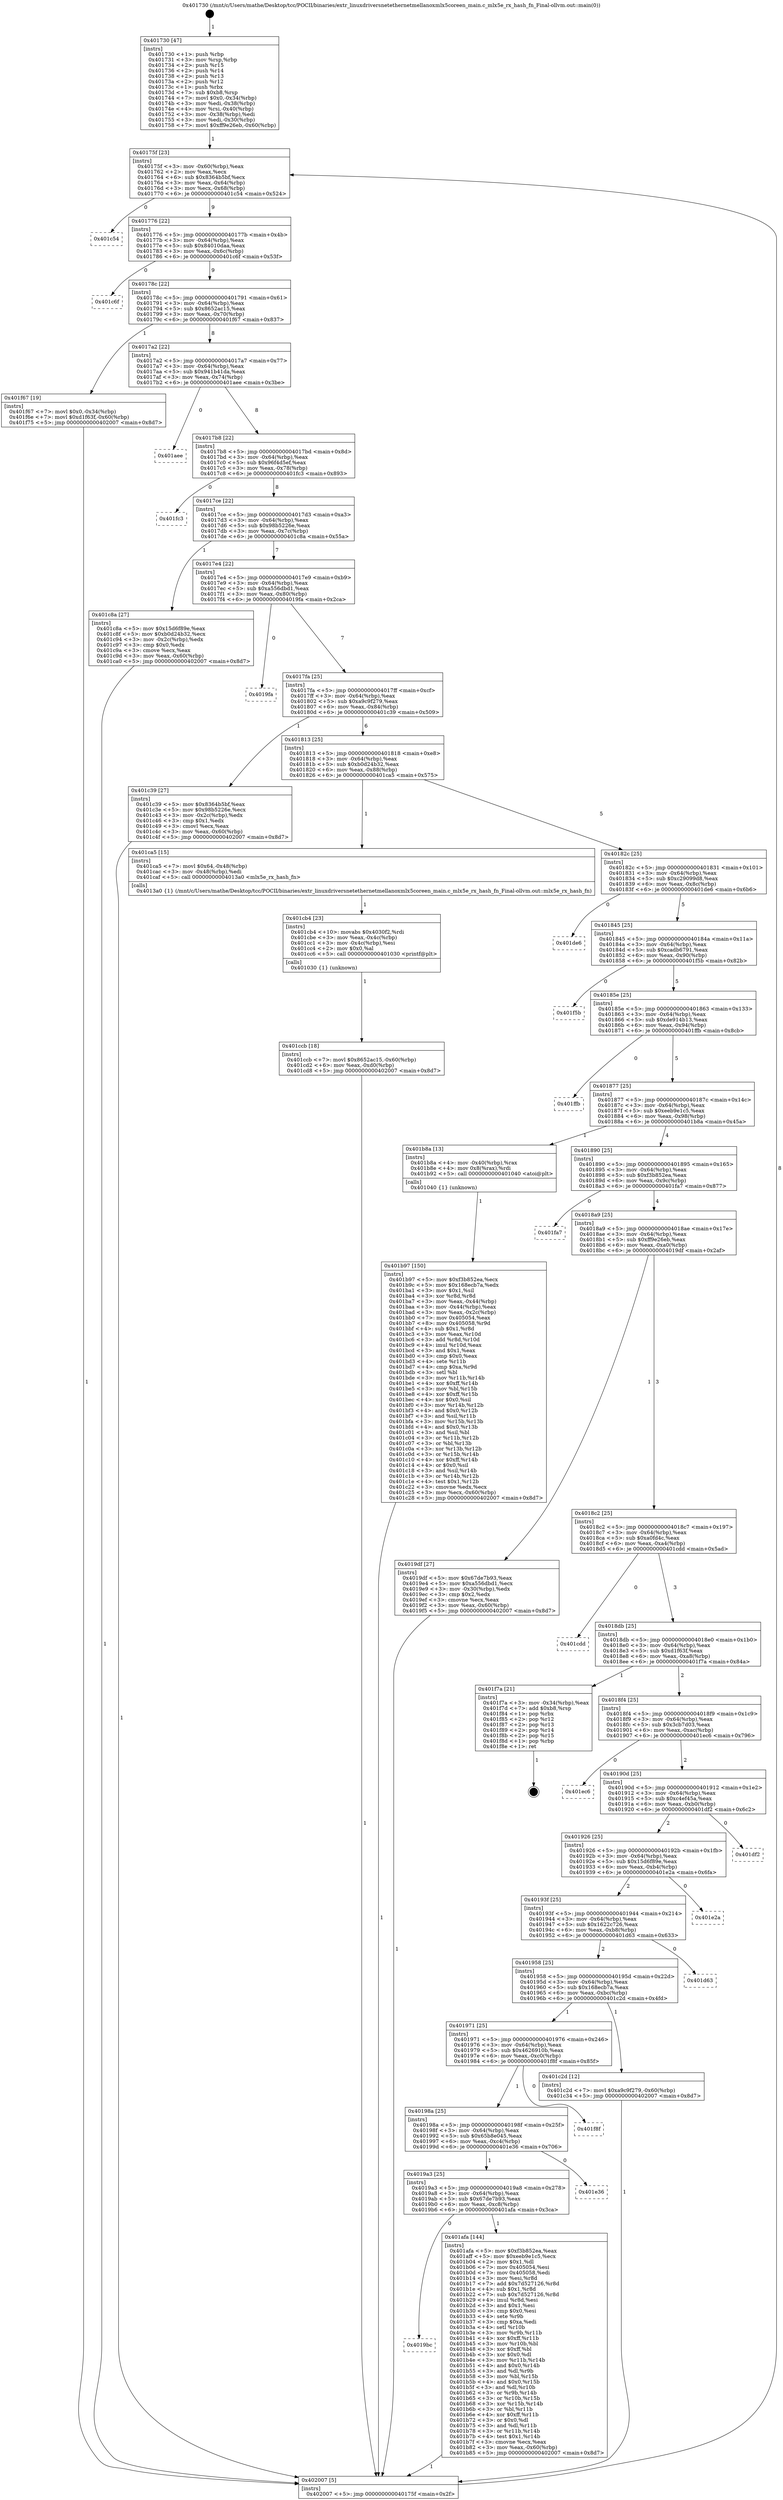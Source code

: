 digraph "0x401730" {
  label = "0x401730 (/mnt/c/Users/mathe/Desktop/tcc/POCII/binaries/extr_linuxdriversnetethernetmellanoxmlx5coreen_main.c_mlx5e_rx_hash_fn_Final-ollvm.out::main(0))"
  labelloc = "t"
  node[shape=record]

  Entry [label="",width=0.3,height=0.3,shape=circle,fillcolor=black,style=filled]
  "0x40175f" [label="{
     0x40175f [23]\l
     | [instrs]\l
     &nbsp;&nbsp;0x40175f \<+3\>: mov -0x60(%rbp),%eax\l
     &nbsp;&nbsp;0x401762 \<+2\>: mov %eax,%ecx\l
     &nbsp;&nbsp;0x401764 \<+6\>: sub $0x8364b5bf,%ecx\l
     &nbsp;&nbsp;0x40176a \<+3\>: mov %eax,-0x64(%rbp)\l
     &nbsp;&nbsp;0x40176d \<+3\>: mov %ecx,-0x68(%rbp)\l
     &nbsp;&nbsp;0x401770 \<+6\>: je 0000000000401c54 \<main+0x524\>\l
  }"]
  "0x401c54" [label="{
     0x401c54\l
  }", style=dashed]
  "0x401776" [label="{
     0x401776 [22]\l
     | [instrs]\l
     &nbsp;&nbsp;0x401776 \<+5\>: jmp 000000000040177b \<main+0x4b\>\l
     &nbsp;&nbsp;0x40177b \<+3\>: mov -0x64(%rbp),%eax\l
     &nbsp;&nbsp;0x40177e \<+5\>: sub $0x84010daa,%eax\l
     &nbsp;&nbsp;0x401783 \<+3\>: mov %eax,-0x6c(%rbp)\l
     &nbsp;&nbsp;0x401786 \<+6\>: je 0000000000401c6f \<main+0x53f\>\l
  }"]
  Exit [label="",width=0.3,height=0.3,shape=circle,fillcolor=black,style=filled,peripheries=2]
  "0x401c6f" [label="{
     0x401c6f\l
  }", style=dashed]
  "0x40178c" [label="{
     0x40178c [22]\l
     | [instrs]\l
     &nbsp;&nbsp;0x40178c \<+5\>: jmp 0000000000401791 \<main+0x61\>\l
     &nbsp;&nbsp;0x401791 \<+3\>: mov -0x64(%rbp),%eax\l
     &nbsp;&nbsp;0x401794 \<+5\>: sub $0x8652ac15,%eax\l
     &nbsp;&nbsp;0x401799 \<+3\>: mov %eax,-0x70(%rbp)\l
     &nbsp;&nbsp;0x40179c \<+6\>: je 0000000000401f67 \<main+0x837\>\l
  }"]
  "0x401ccb" [label="{
     0x401ccb [18]\l
     | [instrs]\l
     &nbsp;&nbsp;0x401ccb \<+7\>: movl $0x8652ac15,-0x60(%rbp)\l
     &nbsp;&nbsp;0x401cd2 \<+6\>: mov %eax,-0xd0(%rbp)\l
     &nbsp;&nbsp;0x401cd8 \<+5\>: jmp 0000000000402007 \<main+0x8d7\>\l
  }"]
  "0x401f67" [label="{
     0x401f67 [19]\l
     | [instrs]\l
     &nbsp;&nbsp;0x401f67 \<+7\>: movl $0x0,-0x34(%rbp)\l
     &nbsp;&nbsp;0x401f6e \<+7\>: movl $0xd1f63f,-0x60(%rbp)\l
     &nbsp;&nbsp;0x401f75 \<+5\>: jmp 0000000000402007 \<main+0x8d7\>\l
  }"]
  "0x4017a2" [label="{
     0x4017a2 [22]\l
     | [instrs]\l
     &nbsp;&nbsp;0x4017a2 \<+5\>: jmp 00000000004017a7 \<main+0x77\>\l
     &nbsp;&nbsp;0x4017a7 \<+3\>: mov -0x64(%rbp),%eax\l
     &nbsp;&nbsp;0x4017aa \<+5\>: sub $0x941b41da,%eax\l
     &nbsp;&nbsp;0x4017af \<+3\>: mov %eax,-0x74(%rbp)\l
     &nbsp;&nbsp;0x4017b2 \<+6\>: je 0000000000401aee \<main+0x3be\>\l
  }"]
  "0x401cb4" [label="{
     0x401cb4 [23]\l
     | [instrs]\l
     &nbsp;&nbsp;0x401cb4 \<+10\>: movabs $0x4030f2,%rdi\l
     &nbsp;&nbsp;0x401cbe \<+3\>: mov %eax,-0x4c(%rbp)\l
     &nbsp;&nbsp;0x401cc1 \<+3\>: mov -0x4c(%rbp),%esi\l
     &nbsp;&nbsp;0x401cc4 \<+2\>: mov $0x0,%al\l
     &nbsp;&nbsp;0x401cc6 \<+5\>: call 0000000000401030 \<printf@plt\>\l
     | [calls]\l
     &nbsp;&nbsp;0x401030 \{1\} (unknown)\l
  }"]
  "0x401aee" [label="{
     0x401aee\l
  }", style=dashed]
  "0x4017b8" [label="{
     0x4017b8 [22]\l
     | [instrs]\l
     &nbsp;&nbsp;0x4017b8 \<+5\>: jmp 00000000004017bd \<main+0x8d\>\l
     &nbsp;&nbsp;0x4017bd \<+3\>: mov -0x64(%rbp),%eax\l
     &nbsp;&nbsp;0x4017c0 \<+5\>: sub $0x96f4d5ef,%eax\l
     &nbsp;&nbsp;0x4017c5 \<+3\>: mov %eax,-0x78(%rbp)\l
     &nbsp;&nbsp;0x4017c8 \<+6\>: je 0000000000401fc3 \<main+0x893\>\l
  }"]
  "0x401b97" [label="{
     0x401b97 [150]\l
     | [instrs]\l
     &nbsp;&nbsp;0x401b97 \<+5\>: mov $0xf3b852ea,%ecx\l
     &nbsp;&nbsp;0x401b9c \<+5\>: mov $0x168ecb7a,%edx\l
     &nbsp;&nbsp;0x401ba1 \<+3\>: mov $0x1,%sil\l
     &nbsp;&nbsp;0x401ba4 \<+3\>: xor %r8d,%r8d\l
     &nbsp;&nbsp;0x401ba7 \<+3\>: mov %eax,-0x44(%rbp)\l
     &nbsp;&nbsp;0x401baa \<+3\>: mov -0x44(%rbp),%eax\l
     &nbsp;&nbsp;0x401bad \<+3\>: mov %eax,-0x2c(%rbp)\l
     &nbsp;&nbsp;0x401bb0 \<+7\>: mov 0x405054,%eax\l
     &nbsp;&nbsp;0x401bb7 \<+8\>: mov 0x405058,%r9d\l
     &nbsp;&nbsp;0x401bbf \<+4\>: sub $0x1,%r8d\l
     &nbsp;&nbsp;0x401bc3 \<+3\>: mov %eax,%r10d\l
     &nbsp;&nbsp;0x401bc6 \<+3\>: add %r8d,%r10d\l
     &nbsp;&nbsp;0x401bc9 \<+4\>: imul %r10d,%eax\l
     &nbsp;&nbsp;0x401bcd \<+3\>: and $0x1,%eax\l
     &nbsp;&nbsp;0x401bd0 \<+3\>: cmp $0x0,%eax\l
     &nbsp;&nbsp;0x401bd3 \<+4\>: sete %r11b\l
     &nbsp;&nbsp;0x401bd7 \<+4\>: cmp $0xa,%r9d\l
     &nbsp;&nbsp;0x401bdb \<+3\>: setl %bl\l
     &nbsp;&nbsp;0x401bde \<+3\>: mov %r11b,%r14b\l
     &nbsp;&nbsp;0x401be1 \<+4\>: xor $0xff,%r14b\l
     &nbsp;&nbsp;0x401be5 \<+3\>: mov %bl,%r15b\l
     &nbsp;&nbsp;0x401be8 \<+4\>: xor $0xff,%r15b\l
     &nbsp;&nbsp;0x401bec \<+4\>: xor $0x0,%sil\l
     &nbsp;&nbsp;0x401bf0 \<+3\>: mov %r14b,%r12b\l
     &nbsp;&nbsp;0x401bf3 \<+4\>: and $0x0,%r12b\l
     &nbsp;&nbsp;0x401bf7 \<+3\>: and %sil,%r11b\l
     &nbsp;&nbsp;0x401bfa \<+3\>: mov %r15b,%r13b\l
     &nbsp;&nbsp;0x401bfd \<+4\>: and $0x0,%r13b\l
     &nbsp;&nbsp;0x401c01 \<+3\>: and %sil,%bl\l
     &nbsp;&nbsp;0x401c04 \<+3\>: or %r11b,%r12b\l
     &nbsp;&nbsp;0x401c07 \<+3\>: or %bl,%r13b\l
     &nbsp;&nbsp;0x401c0a \<+3\>: xor %r13b,%r12b\l
     &nbsp;&nbsp;0x401c0d \<+3\>: or %r15b,%r14b\l
     &nbsp;&nbsp;0x401c10 \<+4\>: xor $0xff,%r14b\l
     &nbsp;&nbsp;0x401c14 \<+4\>: or $0x0,%sil\l
     &nbsp;&nbsp;0x401c18 \<+3\>: and %sil,%r14b\l
     &nbsp;&nbsp;0x401c1b \<+3\>: or %r14b,%r12b\l
     &nbsp;&nbsp;0x401c1e \<+4\>: test $0x1,%r12b\l
     &nbsp;&nbsp;0x401c22 \<+3\>: cmovne %edx,%ecx\l
     &nbsp;&nbsp;0x401c25 \<+3\>: mov %ecx,-0x60(%rbp)\l
     &nbsp;&nbsp;0x401c28 \<+5\>: jmp 0000000000402007 \<main+0x8d7\>\l
  }"]
  "0x401fc3" [label="{
     0x401fc3\l
  }", style=dashed]
  "0x4017ce" [label="{
     0x4017ce [22]\l
     | [instrs]\l
     &nbsp;&nbsp;0x4017ce \<+5\>: jmp 00000000004017d3 \<main+0xa3\>\l
     &nbsp;&nbsp;0x4017d3 \<+3\>: mov -0x64(%rbp),%eax\l
     &nbsp;&nbsp;0x4017d6 \<+5\>: sub $0x98b5226e,%eax\l
     &nbsp;&nbsp;0x4017db \<+3\>: mov %eax,-0x7c(%rbp)\l
     &nbsp;&nbsp;0x4017de \<+6\>: je 0000000000401c8a \<main+0x55a\>\l
  }"]
  "0x4019bc" [label="{
     0x4019bc\l
  }", style=dashed]
  "0x401c8a" [label="{
     0x401c8a [27]\l
     | [instrs]\l
     &nbsp;&nbsp;0x401c8a \<+5\>: mov $0x15d6f89e,%eax\l
     &nbsp;&nbsp;0x401c8f \<+5\>: mov $0xb0d24b32,%ecx\l
     &nbsp;&nbsp;0x401c94 \<+3\>: mov -0x2c(%rbp),%edx\l
     &nbsp;&nbsp;0x401c97 \<+3\>: cmp $0x0,%edx\l
     &nbsp;&nbsp;0x401c9a \<+3\>: cmove %ecx,%eax\l
     &nbsp;&nbsp;0x401c9d \<+3\>: mov %eax,-0x60(%rbp)\l
     &nbsp;&nbsp;0x401ca0 \<+5\>: jmp 0000000000402007 \<main+0x8d7\>\l
  }"]
  "0x4017e4" [label="{
     0x4017e4 [22]\l
     | [instrs]\l
     &nbsp;&nbsp;0x4017e4 \<+5\>: jmp 00000000004017e9 \<main+0xb9\>\l
     &nbsp;&nbsp;0x4017e9 \<+3\>: mov -0x64(%rbp),%eax\l
     &nbsp;&nbsp;0x4017ec \<+5\>: sub $0xa556dbd1,%eax\l
     &nbsp;&nbsp;0x4017f1 \<+3\>: mov %eax,-0x80(%rbp)\l
     &nbsp;&nbsp;0x4017f4 \<+6\>: je 00000000004019fa \<main+0x2ca\>\l
  }"]
  "0x401afa" [label="{
     0x401afa [144]\l
     | [instrs]\l
     &nbsp;&nbsp;0x401afa \<+5\>: mov $0xf3b852ea,%eax\l
     &nbsp;&nbsp;0x401aff \<+5\>: mov $0xeeb9e1c5,%ecx\l
     &nbsp;&nbsp;0x401b04 \<+2\>: mov $0x1,%dl\l
     &nbsp;&nbsp;0x401b06 \<+7\>: mov 0x405054,%esi\l
     &nbsp;&nbsp;0x401b0d \<+7\>: mov 0x405058,%edi\l
     &nbsp;&nbsp;0x401b14 \<+3\>: mov %esi,%r8d\l
     &nbsp;&nbsp;0x401b17 \<+7\>: add $0x7d527126,%r8d\l
     &nbsp;&nbsp;0x401b1e \<+4\>: sub $0x1,%r8d\l
     &nbsp;&nbsp;0x401b22 \<+7\>: sub $0x7d527126,%r8d\l
     &nbsp;&nbsp;0x401b29 \<+4\>: imul %r8d,%esi\l
     &nbsp;&nbsp;0x401b2d \<+3\>: and $0x1,%esi\l
     &nbsp;&nbsp;0x401b30 \<+3\>: cmp $0x0,%esi\l
     &nbsp;&nbsp;0x401b33 \<+4\>: sete %r9b\l
     &nbsp;&nbsp;0x401b37 \<+3\>: cmp $0xa,%edi\l
     &nbsp;&nbsp;0x401b3a \<+4\>: setl %r10b\l
     &nbsp;&nbsp;0x401b3e \<+3\>: mov %r9b,%r11b\l
     &nbsp;&nbsp;0x401b41 \<+4\>: xor $0xff,%r11b\l
     &nbsp;&nbsp;0x401b45 \<+3\>: mov %r10b,%bl\l
     &nbsp;&nbsp;0x401b48 \<+3\>: xor $0xff,%bl\l
     &nbsp;&nbsp;0x401b4b \<+3\>: xor $0x0,%dl\l
     &nbsp;&nbsp;0x401b4e \<+3\>: mov %r11b,%r14b\l
     &nbsp;&nbsp;0x401b51 \<+4\>: and $0x0,%r14b\l
     &nbsp;&nbsp;0x401b55 \<+3\>: and %dl,%r9b\l
     &nbsp;&nbsp;0x401b58 \<+3\>: mov %bl,%r15b\l
     &nbsp;&nbsp;0x401b5b \<+4\>: and $0x0,%r15b\l
     &nbsp;&nbsp;0x401b5f \<+3\>: and %dl,%r10b\l
     &nbsp;&nbsp;0x401b62 \<+3\>: or %r9b,%r14b\l
     &nbsp;&nbsp;0x401b65 \<+3\>: or %r10b,%r15b\l
     &nbsp;&nbsp;0x401b68 \<+3\>: xor %r15b,%r14b\l
     &nbsp;&nbsp;0x401b6b \<+3\>: or %bl,%r11b\l
     &nbsp;&nbsp;0x401b6e \<+4\>: xor $0xff,%r11b\l
     &nbsp;&nbsp;0x401b72 \<+3\>: or $0x0,%dl\l
     &nbsp;&nbsp;0x401b75 \<+3\>: and %dl,%r11b\l
     &nbsp;&nbsp;0x401b78 \<+3\>: or %r11b,%r14b\l
     &nbsp;&nbsp;0x401b7b \<+4\>: test $0x1,%r14b\l
     &nbsp;&nbsp;0x401b7f \<+3\>: cmovne %ecx,%eax\l
     &nbsp;&nbsp;0x401b82 \<+3\>: mov %eax,-0x60(%rbp)\l
     &nbsp;&nbsp;0x401b85 \<+5\>: jmp 0000000000402007 \<main+0x8d7\>\l
  }"]
  "0x4019fa" [label="{
     0x4019fa\l
  }", style=dashed]
  "0x4017fa" [label="{
     0x4017fa [25]\l
     | [instrs]\l
     &nbsp;&nbsp;0x4017fa \<+5\>: jmp 00000000004017ff \<main+0xcf\>\l
     &nbsp;&nbsp;0x4017ff \<+3\>: mov -0x64(%rbp),%eax\l
     &nbsp;&nbsp;0x401802 \<+5\>: sub $0xa9c9f279,%eax\l
     &nbsp;&nbsp;0x401807 \<+6\>: mov %eax,-0x84(%rbp)\l
     &nbsp;&nbsp;0x40180d \<+6\>: je 0000000000401c39 \<main+0x509\>\l
  }"]
  "0x4019a3" [label="{
     0x4019a3 [25]\l
     | [instrs]\l
     &nbsp;&nbsp;0x4019a3 \<+5\>: jmp 00000000004019a8 \<main+0x278\>\l
     &nbsp;&nbsp;0x4019a8 \<+3\>: mov -0x64(%rbp),%eax\l
     &nbsp;&nbsp;0x4019ab \<+5\>: sub $0x67de7b93,%eax\l
     &nbsp;&nbsp;0x4019b0 \<+6\>: mov %eax,-0xc8(%rbp)\l
     &nbsp;&nbsp;0x4019b6 \<+6\>: je 0000000000401afa \<main+0x3ca\>\l
  }"]
  "0x401c39" [label="{
     0x401c39 [27]\l
     | [instrs]\l
     &nbsp;&nbsp;0x401c39 \<+5\>: mov $0x8364b5bf,%eax\l
     &nbsp;&nbsp;0x401c3e \<+5\>: mov $0x98b5226e,%ecx\l
     &nbsp;&nbsp;0x401c43 \<+3\>: mov -0x2c(%rbp),%edx\l
     &nbsp;&nbsp;0x401c46 \<+3\>: cmp $0x1,%edx\l
     &nbsp;&nbsp;0x401c49 \<+3\>: cmovl %ecx,%eax\l
     &nbsp;&nbsp;0x401c4c \<+3\>: mov %eax,-0x60(%rbp)\l
     &nbsp;&nbsp;0x401c4f \<+5\>: jmp 0000000000402007 \<main+0x8d7\>\l
  }"]
  "0x401813" [label="{
     0x401813 [25]\l
     | [instrs]\l
     &nbsp;&nbsp;0x401813 \<+5\>: jmp 0000000000401818 \<main+0xe8\>\l
     &nbsp;&nbsp;0x401818 \<+3\>: mov -0x64(%rbp),%eax\l
     &nbsp;&nbsp;0x40181b \<+5\>: sub $0xb0d24b32,%eax\l
     &nbsp;&nbsp;0x401820 \<+6\>: mov %eax,-0x88(%rbp)\l
     &nbsp;&nbsp;0x401826 \<+6\>: je 0000000000401ca5 \<main+0x575\>\l
  }"]
  "0x401e36" [label="{
     0x401e36\l
  }", style=dashed]
  "0x401ca5" [label="{
     0x401ca5 [15]\l
     | [instrs]\l
     &nbsp;&nbsp;0x401ca5 \<+7\>: movl $0x64,-0x48(%rbp)\l
     &nbsp;&nbsp;0x401cac \<+3\>: mov -0x48(%rbp),%edi\l
     &nbsp;&nbsp;0x401caf \<+5\>: call 00000000004013a0 \<mlx5e_rx_hash_fn\>\l
     | [calls]\l
     &nbsp;&nbsp;0x4013a0 \{1\} (/mnt/c/Users/mathe/Desktop/tcc/POCII/binaries/extr_linuxdriversnetethernetmellanoxmlx5coreen_main.c_mlx5e_rx_hash_fn_Final-ollvm.out::mlx5e_rx_hash_fn)\l
  }"]
  "0x40182c" [label="{
     0x40182c [25]\l
     | [instrs]\l
     &nbsp;&nbsp;0x40182c \<+5\>: jmp 0000000000401831 \<main+0x101\>\l
     &nbsp;&nbsp;0x401831 \<+3\>: mov -0x64(%rbp),%eax\l
     &nbsp;&nbsp;0x401834 \<+5\>: sub $0xc29099d8,%eax\l
     &nbsp;&nbsp;0x401839 \<+6\>: mov %eax,-0x8c(%rbp)\l
     &nbsp;&nbsp;0x40183f \<+6\>: je 0000000000401de6 \<main+0x6b6\>\l
  }"]
  "0x40198a" [label="{
     0x40198a [25]\l
     | [instrs]\l
     &nbsp;&nbsp;0x40198a \<+5\>: jmp 000000000040198f \<main+0x25f\>\l
     &nbsp;&nbsp;0x40198f \<+3\>: mov -0x64(%rbp),%eax\l
     &nbsp;&nbsp;0x401992 \<+5\>: sub $0x65b8e045,%eax\l
     &nbsp;&nbsp;0x401997 \<+6\>: mov %eax,-0xc4(%rbp)\l
     &nbsp;&nbsp;0x40199d \<+6\>: je 0000000000401e36 \<main+0x706\>\l
  }"]
  "0x401de6" [label="{
     0x401de6\l
  }", style=dashed]
  "0x401845" [label="{
     0x401845 [25]\l
     | [instrs]\l
     &nbsp;&nbsp;0x401845 \<+5\>: jmp 000000000040184a \<main+0x11a\>\l
     &nbsp;&nbsp;0x40184a \<+3\>: mov -0x64(%rbp),%eax\l
     &nbsp;&nbsp;0x40184d \<+5\>: sub $0xcadb6791,%eax\l
     &nbsp;&nbsp;0x401852 \<+6\>: mov %eax,-0x90(%rbp)\l
     &nbsp;&nbsp;0x401858 \<+6\>: je 0000000000401f5b \<main+0x82b\>\l
  }"]
  "0x401f8f" [label="{
     0x401f8f\l
  }", style=dashed]
  "0x401f5b" [label="{
     0x401f5b\l
  }", style=dashed]
  "0x40185e" [label="{
     0x40185e [25]\l
     | [instrs]\l
     &nbsp;&nbsp;0x40185e \<+5\>: jmp 0000000000401863 \<main+0x133\>\l
     &nbsp;&nbsp;0x401863 \<+3\>: mov -0x64(%rbp),%eax\l
     &nbsp;&nbsp;0x401866 \<+5\>: sub $0xde914b13,%eax\l
     &nbsp;&nbsp;0x40186b \<+6\>: mov %eax,-0x94(%rbp)\l
     &nbsp;&nbsp;0x401871 \<+6\>: je 0000000000401ffb \<main+0x8cb\>\l
  }"]
  "0x401971" [label="{
     0x401971 [25]\l
     | [instrs]\l
     &nbsp;&nbsp;0x401971 \<+5\>: jmp 0000000000401976 \<main+0x246\>\l
     &nbsp;&nbsp;0x401976 \<+3\>: mov -0x64(%rbp),%eax\l
     &nbsp;&nbsp;0x401979 \<+5\>: sub $0x4626910b,%eax\l
     &nbsp;&nbsp;0x40197e \<+6\>: mov %eax,-0xc0(%rbp)\l
     &nbsp;&nbsp;0x401984 \<+6\>: je 0000000000401f8f \<main+0x85f\>\l
  }"]
  "0x401ffb" [label="{
     0x401ffb\l
  }", style=dashed]
  "0x401877" [label="{
     0x401877 [25]\l
     | [instrs]\l
     &nbsp;&nbsp;0x401877 \<+5\>: jmp 000000000040187c \<main+0x14c\>\l
     &nbsp;&nbsp;0x40187c \<+3\>: mov -0x64(%rbp),%eax\l
     &nbsp;&nbsp;0x40187f \<+5\>: sub $0xeeb9e1c5,%eax\l
     &nbsp;&nbsp;0x401884 \<+6\>: mov %eax,-0x98(%rbp)\l
     &nbsp;&nbsp;0x40188a \<+6\>: je 0000000000401b8a \<main+0x45a\>\l
  }"]
  "0x401c2d" [label="{
     0x401c2d [12]\l
     | [instrs]\l
     &nbsp;&nbsp;0x401c2d \<+7\>: movl $0xa9c9f279,-0x60(%rbp)\l
     &nbsp;&nbsp;0x401c34 \<+5\>: jmp 0000000000402007 \<main+0x8d7\>\l
  }"]
  "0x401b8a" [label="{
     0x401b8a [13]\l
     | [instrs]\l
     &nbsp;&nbsp;0x401b8a \<+4\>: mov -0x40(%rbp),%rax\l
     &nbsp;&nbsp;0x401b8e \<+4\>: mov 0x8(%rax),%rdi\l
     &nbsp;&nbsp;0x401b92 \<+5\>: call 0000000000401040 \<atoi@plt\>\l
     | [calls]\l
     &nbsp;&nbsp;0x401040 \{1\} (unknown)\l
  }"]
  "0x401890" [label="{
     0x401890 [25]\l
     | [instrs]\l
     &nbsp;&nbsp;0x401890 \<+5\>: jmp 0000000000401895 \<main+0x165\>\l
     &nbsp;&nbsp;0x401895 \<+3\>: mov -0x64(%rbp),%eax\l
     &nbsp;&nbsp;0x401898 \<+5\>: sub $0xf3b852ea,%eax\l
     &nbsp;&nbsp;0x40189d \<+6\>: mov %eax,-0x9c(%rbp)\l
     &nbsp;&nbsp;0x4018a3 \<+6\>: je 0000000000401fa7 \<main+0x877\>\l
  }"]
  "0x401958" [label="{
     0x401958 [25]\l
     | [instrs]\l
     &nbsp;&nbsp;0x401958 \<+5\>: jmp 000000000040195d \<main+0x22d\>\l
     &nbsp;&nbsp;0x40195d \<+3\>: mov -0x64(%rbp),%eax\l
     &nbsp;&nbsp;0x401960 \<+5\>: sub $0x168ecb7a,%eax\l
     &nbsp;&nbsp;0x401965 \<+6\>: mov %eax,-0xbc(%rbp)\l
     &nbsp;&nbsp;0x40196b \<+6\>: je 0000000000401c2d \<main+0x4fd\>\l
  }"]
  "0x401fa7" [label="{
     0x401fa7\l
  }", style=dashed]
  "0x4018a9" [label="{
     0x4018a9 [25]\l
     | [instrs]\l
     &nbsp;&nbsp;0x4018a9 \<+5\>: jmp 00000000004018ae \<main+0x17e\>\l
     &nbsp;&nbsp;0x4018ae \<+3\>: mov -0x64(%rbp),%eax\l
     &nbsp;&nbsp;0x4018b1 \<+5\>: sub $0xff9e26eb,%eax\l
     &nbsp;&nbsp;0x4018b6 \<+6\>: mov %eax,-0xa0(%rbp)\l
     &nbsp;&nbsp;0x4018bc \<+6\>: je 00000000004019df \<main+0x2af\>\l
  }"]
  "0x401d63" [label="{
     0x401d63\l
  }", style=dashed]
  "0x4019df" [label="{
     0x4019df [27]\l
     | [instrs]\l
     &nbsp;&nbsp;0x4019df \<+5\>: mov $0x67de7b93,%eax\l
     &nbsp;&nbsp;0x4019e4 \<+5\>: mov $0xa556dbd1,%ecx\l
     &nbsp;&nbsp;0x4019e9 \<+3\>: mov -0x30(%rbp),%edx\l
     &nbsp;&nbsp;0x4019ec \<+3\>: cmp $0x2,%edx\l
     &nbsp;&nbsp;0x4019ef \<+3\>: cmovne %ecx,%eax\l
     &nbsp;&nbsp;0x4019f2 \<+3\>: mov %eax,-0x60(%rbp)\l
     &nbsp;&nbsp;0x4019f5 \<+5\>: jmp 0000000000402007 \<main+0x8d7\>\l
  }"]
  "0x4018c2" [label="{
     0x4018c2 [25]\l
     | [instrs]\l
     &nbsp;&nbsp;0x4018c2 \<+5\>: jmp 00000000004018c7 \<main+0x197\>\l
     &nbsp;&nbsp;0x4018c7 \<+3\>: mov -0x64(%rbp),%eax\l
     &nbsp;&nbsp;0x4018ca \<+5\>: sub $0xa0fd4c,%eax\l
     &nbsp;&nbsp;0x4018cf \<+6\>: mov %eax,-0xa4(%rbp)\l
     &nbsp;&nbsp;0x4018d5 \<+6\>: je 0000000000401cdd \<main+0x5ad\>\l
  }"]
  "0x402007" [label="{
     0x402007 [5]\l
     | [instrs]\l
     &nbsp;&nbsp;0x402007 \<+5\>: jmp 000000000040175f \<main+0x2f\>\l
  }"]
  "0x401730" [label="{
     0x401730 [47]\l
     | [instrs]\l
     &nbsp;&nbsp;0x401730 \<+1\>: push %rbp\l
     &nbsp;&nbsp;0x401731 \<+3\>: mov %rsp,%rbp\l
     &nbsp;&nbsp;0x401734 \<+2\>: push %r15\l
     &nbsp;&nbsp;0x401736 \<+2\>: push %r14\l
     &nbsp;&nbsp;0x401738 \<+2\>: push %r13\l
     &nbsp;&nbsp;0x40173a \<+2\>: push %r12\l
     &nbsp;&nbsp;0x40173c \<+1\>: push %rbx\l
     &nbsp;&nbsp;0x40173d \<+7\>: sub $0xb8,%rsp\l
     &nbsp;&nbsp;0x401744 \<+7\>: movl $0x0,-0x34(%rbp)\l
     &nbsp;&nbsp;0x40174b \<+3\>: mov %edi,-0x38(%rbp)\l
     &nbsp;&nbsp;0x40174e \<+4\>: mov %rsi,-0x40(%rbp)\l
     &nbsp;&nbsp;0x401752 \<+3\>: mov -0x38(%rbp),%edi\l
     &nbsp;&nbsp;0x401755 \<+3\>: mov %edi,-0x30(%rbp)\l
     &nbsp;&nbsp;0x401758 \<+7\>: movl $0xff9e26eb,-0x60(%rbp)\l
  }"]
  "0x40193f" [label="{
     0x40193f [25]\l
     | [instrs]\l
     &nbsp;&nbsp;0x40193f \<+5\>: jmp 0000000000401944 \<main+0x214\>\l
     &nbsp;&nbsp;0x401944 \<+3\>: mov -0x64(%rbp),%eax\l
     &nbsp;&nbsp;0x401947 \<+5\>: sub $0x1622c726,%eax\l
     &nbsp;&nbsp;0x40194c \<+6\>: mov %eax,-0xb8(%rbp)\l
     &nbsp;&nbsp;0x401952 \<+6\>: je 0000000000401d63 \<main+0x633\>\l
  }"]
  "0x401cdd" [label="{
     0x401cdd\l
  }", style=dashed]
  "0x4018db" [label="{
     0x4018db [25]\l
     | [instrs]\l
     &nbsp;&nbsp;0x4018db \<+5\>: jmp 00000000004018e0 \<main+0x1b0\>\l
     &nbsp;&nbsp;0x4018e0 \<+3\>: mov -0x64(%rbp),%eax\l
     &nbsp;&nbsp;0x4018e3 \<+5\>: sub $0xd1f63f,%eax\l
     &nbsp;&nbsp;0x4018e8 \<+6\>: mov %eax,-0xa8(%rbp)\l
     &nbsp;&nbsp;0x4018ee \<+6\>: je 0000000000401f7a \<main+0x84a\>\l
  }"]
  "0x401e2a" [label="{
     0x401e2a\l
  }", style=dashed]
  "0x401f7a" [label="{
     0x401f7a [21]\l
     | [instrs]\l
     &nbsp;&nbsp;0x401f7a \<+3\>: mov -0x34(%rbp),%eax\l
     &nbsp;&nbsp;0x401f7d \<+7\>: add $0xb8,%rsp\l
     &nbsp;&nbsp;0x401f84 \<+1\>: pop %rbx\l
     &nbsp;&nbsp;0x401f85 \<+2\>: pop %r12\l
     &nbsp;&nbsp;0x401f87 \<+2\>: pop %r13\l
     &nbsp;&nbsp;0x401f89 \<+2\>: pop %r14\l
     &nbsp;&nbsp;0x401f8b \<+2\>: pop %r15\l
     &nbsp;&nbsp;0x401f8d \<+1\>: pop %rbp\l
     &nbsp;&nbsp;0x401f8e \<+1\>: ret\l
  }"]
  "0x4018f4" [label="{
     0x4018f4 [25]\l
     | [instrs]\l
     &nbsp;&nbsp;0x4018f4 \<+5\>: jmp 00000000004018f9 \<main+0x1c9\>\l
     &nbsp;&nbsp;0x4018f9 \<+3\>: mov -0x64(%rbp),%eax\l
     &nbsp;&nbsp;0x4018fc \<+5\>: sub $0x3cb7d03,%eax\l
     &nbsp;&nbsp;0x401901 \<+6\>: mov %eax,-0xac(%rbp)\l
     &nbsp;&nbsp;0x401907 \<+6\>: je 0000000000401ec6 \<main+0x796\>\l
  }"]
  "0x401926" [label="{
     0x401926 [25]\l
     | [instrs]\l
     &nbsp;&nbsp;0x401926 \<+5\>: jmp 000000000040192b \<main+0x1fb\>\l
     &nbsp;&nbsp;0x40192b \<+3\>: mov -0x64(%rbp),%eax\l
     &nbsp;&nbsp;0x40192e \<+5\>: sub $0x15d6f89e,%eax\l
     &nbsp;&nbsp;0x401933 \<+6\>: mov %eax,-0xb4(%rbp)\l
     &nbsp;&nbsp;0x401939 \<+6\>: je 0000000000401e2a \<main+0x6fa\>\l
  }"]
  "0x401ec6" [label="{
     0x401ec6\l
  }", style=dashed]
  "0x40190d" [label="{
     0x40190d [25]\l
     | [instrs]\l
     &nbsp;&nbsp;0x40190d \<+5\>: jmp 0000000000401912 \<main+0x1e2\>\l
     &nbsp;&nbsp;0x401912 \<+3\>: mov -0x64(%rbp),%eax\l
     &nbsp;&nbsp;0x401915 \<+5\>: sub $0xc4ef45a,%eax\l
     &nbsp;&nbsp;0x40191a \<+6\>: mov %eax,-0xb0(%rbp)\l
     &nbsp;&nbsp;0x401920 \<+6\>: je 0000000000401df2 \<main+0x6c2\>\l
  }"]
  "0x401df2" [label="{
     0x401df2\l
  }", style=dashed]
  Entry -> "0x401730" [label=" 1"]
  "0x40175f" -> "0x401c54" [label=" 0"]
  "0x40175f" -> "0x401776" [label=" 9"]
  "0x401f7a" -> Exit [label=" 1"]
  "0x401776" -> "0x401c6f" [label=" 0"]
  "0x401776" -> "0x40178c" [label=" 9"]
  "0x401f67" -> "0x402007" [label=" 1"]
  "0x40178c" -> "0x401f67" [label=" 1"]
  "0x40178c" -> "0x4017a2" [label=" 8"]
  "0x401ccb" -> "0x402007" [label=" 1"]
  "0x4017a2" -> "0x401aee" [label=" 0"]
  "0x4017a2" -> "0x4017b8" [label=" 8"]
  "0x401cb4" -> "0x401ccb" [label=" 1"]
  "0x4017b8" -> "0x401fc3" [label=" 0"]
  "0x4017b8" -> "0x4017ce" [label=" 8"]
  "0x401ca5" -> "0x401cb4" [label=" 1"]
  "0x4017ce" -> "0x401c8a" [label=" 1"]
  "0x4017ce" -> "0x4017e4" [label=" 7"]
  "0x401c8a" -> "0x402007" [label=" 1"]
  "0x4017e4" -> "0x4019fa" [label=" 0"]
  "0x4017e4" -> "0x4017fa" [label=" 7"]
  "0x401c39" -> "0x402007" [label=" 1"]
  "0x4017fa" -> "0x401c39" [label=" 1"]
  "0x4017fa" -> "0x401813" [label=" 6"]
  "0x401b97" -> "0x402007" [label=" 1"]
  "0x401813" -> "0x401ca5" [label=" 1"]
  "0x401813" -> "0x40182c" [label=" 5"]
  "0x401b8a" -> "0x401b97" [label=" 1"]
  "0x40182c" -> "0x401de6" [label=" 0"]
  "0x40182c" -> "0x401845" [label=" 5"]
  "0x4019a3" -> "0x4019bc" [label=" 0"]
  "0x401845" -> "0x401f5b" [label=" 0"]
  "0x401845" -> "0x40185e" [label=" 5"]
  "0x4019a3" -> "0x401afa" [label=" 1"]
  "0x40185e" -> "0x401ffb" [label=" 0"]
  "0x40185e" -> "0x401877" [label=" 5"]
  "0x40198a" -> "0x4019a3" [label=" 1"]
  "0x401877" -> "0x401b8a" [label=" 1"]
  "0x401877" -> "0x401890" [label=" 4"]
  "0x40198a" -> "0x401e36" [label=" 0"]
  "0x401890" -> "0x401fa7" [label=" 0"]
  "0x401890" -> "0x4018a9" [label=" 4"]
  "0x401971" -> "0x40198a" [label=" 1"]
  "0x4018a9" -> "0x4019df" [label=" 1"]
  "0x4018a9" -> "0x4018c2" [label=" 3"]
  "0x4019df" -> "0x402007" [label=" 1"]
  "0x401730" -> "0x40175f" [label=" 1"]
  "0x402007" -> "0x40175f" [label=" 8"]
  "0x401971" -> "0x401f8f" [label=" 0"]
  "0x4018c2" -> "0x401cdd" [label=" 0"]
  "0x4018c2" -> "0x4018db" [label=" 3"]
  "0x401958" -> "0x401971" [label=" 1"]
  "0x4018db" -> "0x401f7a" [label=" 1"]
  "0x4018db" -> "0x4018f4" [label=" 2"]
  "0x401958" -> "0x401c2d" [label=" 1"]
  "0x4018f4" -> "0x401ec6" [label=" 0"]
  "0x4018f4" -> "0x40190d" [label=" 2"]
  "0x40193f" -> "0x401958" [label=" 2"]
  "0x40190d" -> "0x401df2" [label=" 0"]
  "0x40190d" -> "0x401926" [label=" 2"]
  "0x401afa" -> "0x402007" [label=" 1"]
  "0x401926" -> "0x401e2a" [label=" 0"]
  "0x401926" -> "0x40193f" [label=" 2"]
  "0x401c2d" -> "0x402007" [label=" 1"]
  "0x40193f" -> "0x401d63" [label=" 0"]
}

